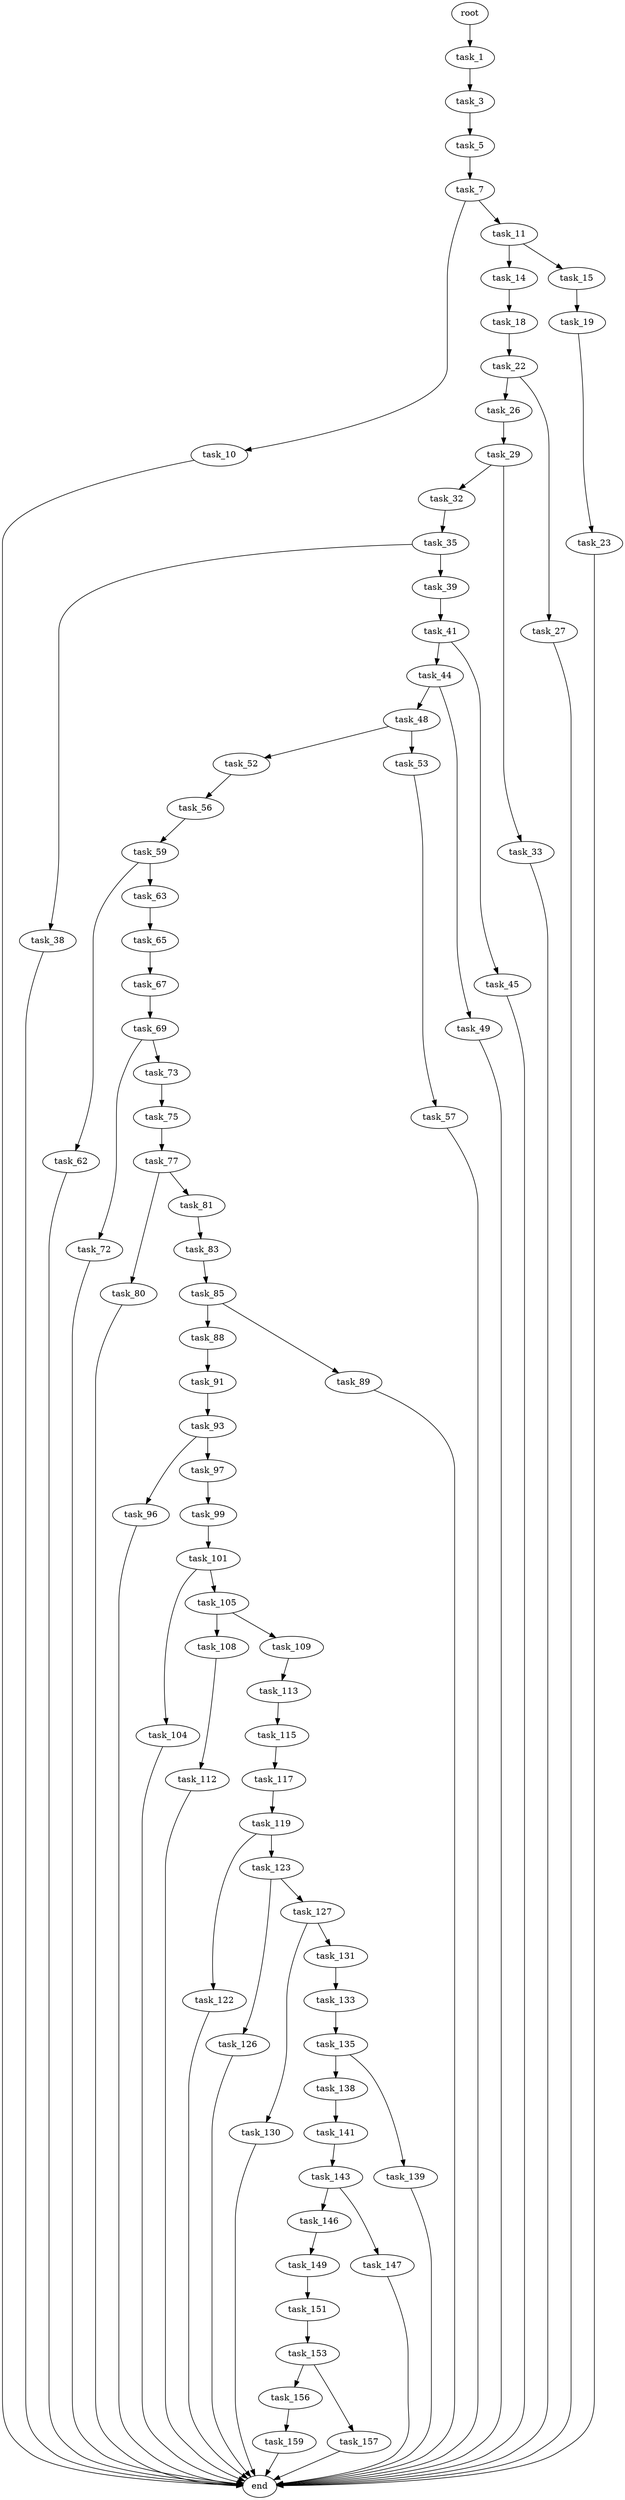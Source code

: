 digraph G {
  root [size="0.000000"];
  task_1 [size="368293445632.000000"];
  task_3 [size="393584865004.000000"];
  task_5 [size="977979324332.000000"];
  task_7 [size="134217728000.000000"];
  task_10 [size="869165260711.000000"];
  task_11 [size="67223687214.000000"];
  end [size="0.000000"];
  task_14 [size="549755813888.000000"];
  task_15 [size="510489858851.000000"];
  task_18 [size="2071403674.000000"];
  task_19 [size="8260977761.000000"];
  task_22 [size="7913543971.000000"];
  task_23 [size="6500540584.000000"];
  task_26 [size="716279007.000000"];
  task_27 [size="641947589296.000000"];
  task_29 [size="56842653864.000000"];
  task_32 [size="368293445632.000000"];
  task_33 [size="17889042884.000000"];
  task_35 [size="33830162706.000000"];
  task_38 [size="7701877839.000000"];
  task_39 [size="28991029248.000000"];
  task_41 [size="134217728000.000000"];
  task_44 [size="718524311700.000000"];
  task_45 [size="24255309862.000000"];
  task_48 [size="72412739648.000000"];
  task_49 [size="7007489868.000000"];
  task_52 [size="947072121037.000000"];
  task_53 [size="28991029248.000000"];
  task_56 [size="68719476736.000000"];
  task_57 [size="6303039976.000000"];
  task_59 [size="5087813993.000000"];
  task_62 [size="929047629051.000000"];
  task_63 [size="11553814525.000000"];
  task_65 [size="500645633205.000000"];
  task_67 [size="398015628354.000000"];
  task_69 [size="134217728000.000000"];
  task_72 [size="24562585175.000000"];
  task_73 [size="134217728000.000000"];
  task_75 [size="184169988597.000000"];
  task_77 [size="110220014095.000000"];
  task_80 [size="434142723971.000000"];
  task_81 [size="297968835103.000000"];
  task_83 [size="782757789696.000000"];
  task_85 [size="782757789696.000000"];
  task_88 [size="1047646081648.000000"];
  task_89 [size="134217728000.000000"];
  task_91 [size="8589934592.000000"];
  task_93 [size="782757789696.000000"];
  task_96 [size="4311077777.000000"];
  task_97 [size="368293445632.000000"];
  task_99 [size="126048719899.000000"];
  task_101 [size="5822157262.000000"];
  task_104 [size="8589934592.000000"];
  task_105 [size="68719476736.000000"];
  task_108 [size="231928233984.000000"];
  task_109 [size="68719476736.000000"];
  task_112 [size="3032193027.000000"];
  task_113 [size="2028138161.000000"];
  task_115 [size="3568146006.000000"];
  task_117 [size="158469598332.000000"];
  task_119 [size="8589934592.000000"];
  task_122 [size="16859699335.000000"];
  task_123 [size="18208063056.000000"];
  task_126 [size="588552099258.000000"];
  task_127 [size="2111164872.000000"];
  task_130 [size="549755813888.000000"];
  task_131 [size="8589934592.000000"];
  task_133 [size="756070550976.000000"];
  task_135 [size="19222256820.000000"];
  task_138 [size="1804171143.000000"];
  task_139 [size="13575712084.000000"];
  task_141 [size="231928233984.000000"];
  task_143 [size="456219667784.000000"];
  task_146 [size="286763046214.000000"];
  task_147 [size="362807613272.000000"];
  task_149 [size="66252893754.000000"];
  task_151 [size="549755813888.000000"];
  task_153 [size="105862118096.000000"];
  task_156 [size="8589934592.000000"];
  task_157 [size="782757789696.000000"];
  task_159 [size="28991029248.000000"];

  root -> task_1 [size="1.000000"];
  task_1 -> task_3 [size="411041792.000000"];
  task_3 -> task_5 [size="301989888.000000"];
  task_5 -> task_7 [size="838860800.000000"];
  task_7 -> task_10 [size="209715200.000000"];
  task_7 -> task_11 [size="209715200.000000"];
  task_10 -> end [size="1.000000"];
  task_11 -> task_14 [size="75497472.000000"];
  task_11 -> task_15 [size="75497472.000000"];
  task_14 -> task_18 [size="536870912.000000"];
  task_15 -> task_19 [size="679477248.000000"];
  task_18 -> task_22 [size="134217728.000000"];
  task_19 -> task_23 [size="134217728.000000"];
  task_22 -> task_26 [size="33554432.000000"];
  task_22 -> task_27 [size="33554432.000000"];
  task_23 -> end [size="1.000000"];
  task_26 -> task_29 [size="75497472.000000"];
  task_27 -> end [size="1.000000"];
  task_29 -> task_32 [size="134217728.000000"];
  task_29 -> task_33 [size="134217728.000000"];
  task_32 -> task_35 [size="411041792.000000"];
  task_33 -> end [size="1.000000"];
  task_35 -> task_38 [size="536870912.000000"];
  task_35 -> task_39 [size="536870912.000000"];
  task_38 -> end [size="1.000000"];
  task_39 -> task_41 [size="75497472.000000"];
  task_41 -> task_44 [size="209715200.000000"];
  task_41 -> task_45 [size="209715200.000000"];
  task_44 -> task_48 [size="536870912.000000"];
  task_44 -> task_49 [size="536870912.000000"];
  task_45 -> end [size="1.000000"];
  task_48 -> task_52 [size="301989888.000000"];
  task_48 -> task_53 [size="301989888.000000"];
  task_49 -> end [size="1.000000"];
  task_52 -> task_56 [size="679477248.000000"];
  task_53 -> task_57 [size="75497472.000000"];
  task_56 -> task_59 [size="134217728.000000"];
  task_57 -> end [size="1.000000"];
  task_59 -> task_62 [size="411041792.000000"];
  task_59 -> task_63 [size="411041792.000000"];
  task_62 -> end [size="1.000000"];
  task_63 -> task_65 [size="838860800.000000"];
  task_65 -> task_67 [size="679477248.000000"];
  task_67 -> task_69 [size="411041792.000000"];
  task_69 -> task_72 [size="209715200.000000"];
  task_69 -> task_73 [size="209715200.000000"];
  task_72 -> end [size="1.000000"];
  task_73 -> task_75 [size="209715200.000000"];
  task_75 -> task_77 [size="838860800.000000"];
  task_77 -> task_80 [size="75497472.000000"];
  task_77 -> task_81 [size="75497472.000000"];
  task_80 -> end [size="1.000000"];
  task_81 -> task_83 [size="301989888.000000"];
  task_83 -> task_85 [size="679477248.000000"];
  task_85 -> task_88 [size="679477248.000000"];
  task_85 -> task_89 [size="679477248.000000"];
  task_88 -> task_91 [size="679477248.000000"];
  task_89 -> end [size="1.000000"];
  task_91 -> task_93 [size="33554432.000000"];
  task_93 -> task_96 [size="679477248.000000"];
  task_93 -> task_97 [size="679477248.000000"];
  task_96 -> end [size="1.000000"];
  task_97 -> task_99 [size="411041792.000000"];
  task_99 -> task_101 [size="209715200.000000"];
  task_101 -> task_104 [size="134217728.000000"];
  task_101 -> task_105 [size="134217728.000000"];
  task_104 -> end [size="1.000000"];
  task_105 -> task_108 [size="134217728.000000"];
  task_105 -> task_109 [size="134217728.000000"];
  task_108 -> task_112 [size="301989888.000000"];
  task_109 -> task_113 [size="134217728.000000"];
  task_112 -> end [size="1.000000"];
  task_113 -> task_115 [size="75497472.000000"];
  task_115 -> task_117 [size="75497472.000000"];
  task_117 -> task_119 [size="134217728.000000"];
  task_119 -> task_122 [size="33554432.000000"];
  task_119 -> task_123 [size="33554432.000000"];
  task_122 -> end [size="1.000000"];
  task_123 -> task_126 [size="301989888.000000"];
  task_123 -> task_127 [size="301989888.000000"];
  task_126 -> end [size="1.000000"];
  task_127 -> task_130 [size="33554432.000000"];
  task_127 -> task_131 [size="33554432.000000"];
  task_130 -> end [size="1.000000"];
  task_131 -> task_133 [size="33554432.000000"];
  task_133 -> task_135 [size="536870912.000000"];
  task_135 -> task_138 [size="536870912.000000"];
  task_135 -> task_139 [size="536870912.000000"];
  task_138 -> task_141 [size="33554432.000000"];
  task_139 -> end [size="1.000000"];
  task_141 -> task_143 [size="301989888.000000"];
  task_143 -> task_146 [size="411041792.000000"];
  task_143 -> task_147 [size="411041792.000000"];
  task_146 -> task_149 [size="209715200.000000"];
  task_147 -> end [size="1.000000"];
  task_149 -> task_151 [size="75497472.000000"];
  task_151 -> task_153 [size="536870912.000000"];
  task_153 -> task_156 [size="75497472.000000"];
  task_153 -> task_157 [size="75497472.000000"];
  task_156 -> task_159 [size="33554432.000000"];
  task_157 -> end [size="1.000000"];
  task_159 -> end [size="1.000000"];
}
